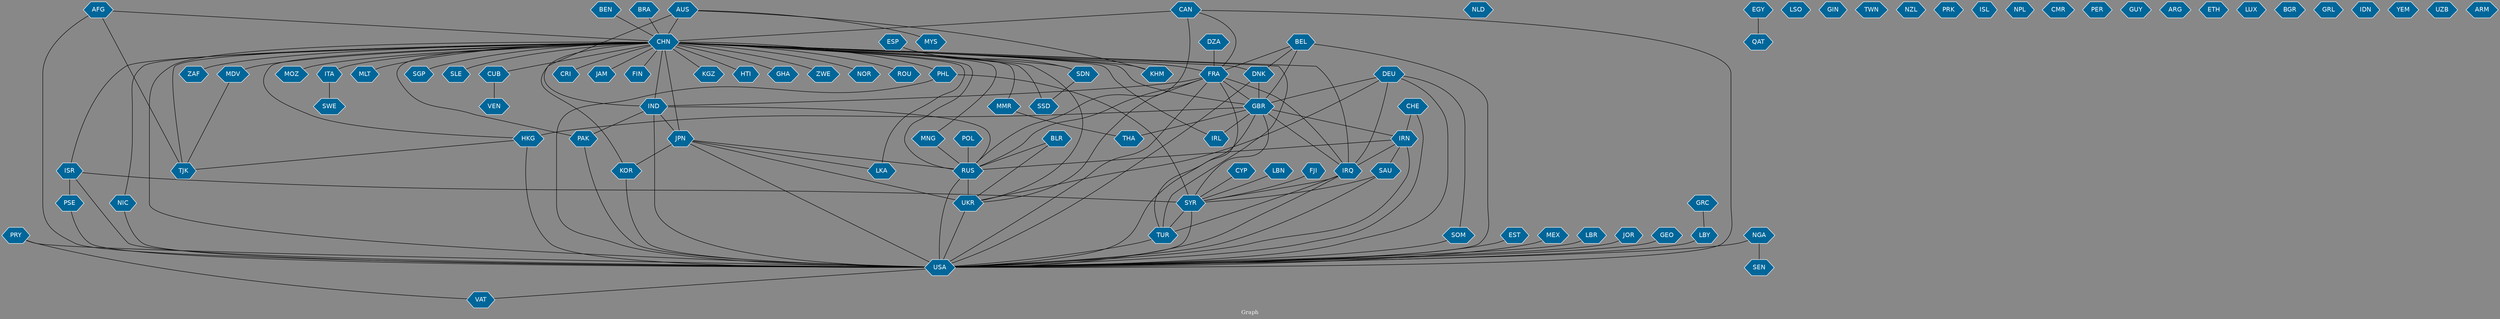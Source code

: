 // Countries together in item graph
graph {
	graph [bgcolor="#888888" fontcolor=white fontsize=12 label="Graph" outputorder=edgesfirst overlap=prism]
	node [color=white fillcolor="#006699" fontcolor=white fontname=Helvetica shape=hexagon style=filled]
	edge [arrowhead=open color=black fontcolor=white fontname=Courier fontsize=12]
		SYR [label=SYR]
		USA [label=USA]
		LBY [label=LBY]
		RUS [label=RUS]
		CHN [label=CHN]
		ISR [label=ISR]
		UKR [label=UKR]
		MDV [label=MDV]
		JPN [label=JPN]
		FRA [label=FRA]
		EST [label=EST]
		NLD [label=NLD]
		DNK [label=DNK]
		IND [label=IND]
		GBR [label=GBR]
		BEL [label=BEL]
		IRN [label=IRN]
		KOR [label=KOR]
		MEX [label=MEX]
		LKA [label=LKA]
		AFG [label=AFG]
		ESP [label=ESP]
		CAN [label=CAN]
		IRQ [label=IRQ]
		BLR [label=BLR]
		AUS [label=AUS]
		EGY [label=EGY]
		TUR [label=TUR]
		ZAF [label=ZAF]
		MYS [label=MYS]
		THA [label=THA]
		PAK [label=PAK]
		LBN [label=LBN]
		PHL [label=PHL]
		MOZ [label=MOZ]
		LSO [label=LSO]
		TJK [label=TJK]
		BRA [label=BRA]
		MLT [label=MLT]
		SWE [label=SWE]
		ITA [label=ITA]
		CHE [label=CHE]
		MNG [label=MNG]
		SGP [label=SGP]
		SLE [label=SLE]
		SSD [label=SSD]
		SDN [label=SDN]
		DEU [label=DEU]
		GIN [label=GIN]
		NGA [label=NGA]
		SAU [label=SAU]
		VAT [label=VAT]
		HKG [label=HKG]
		POL [label=POL]
		LBR [label=LBR]
		KHM [label=KHM]
		PSE [label=PSE]
		TWN [label=TWN]
		JOR [label=JOR]
		DZA [label=DZA]
		CRI [label=CRI]
		NZL [label=NZL]
		JAM [label=JAM]
		FIN [label=FIN]
		PRK [label=PRK]
		QAT [label=QAT]
		NIC [label=NIC]
		ISL [label=ISL]
		VEN [label=VEN]
		CUB [label=CUB]
		MMR [label=MMR]
		NPL [label=NPL]
		FJI [label=FJI]
		CMR [label=CMR]
		KGZ [label=KGZ]
		GEO [label=GEO]
		PER [label=PER]
		GUY [label=GUY]
		ARG [label=ARG]
		HTI [label=HTI]
		GHA [label=GHA]
		ZWE [label=ZWE]
		ETH [label=ETH]
		LUX [label=LUX]
		CYP [label=CYP]
		BGR [label=BGR]
		GRL [label=GRL]
		IDN [label=IDN]
		YEM [label=YEM]
		PRY [label=PRY]
		IRL [label=IRL]
		NOR [label=NOR]
		UZB [label=UZB]
		GRC [label=GRC]
		SEN [label=SEN]
		ARM [label=ARM]
		SOM [label=SOM]
		ROU [label=ROU]
		BEN [label=BEN]
			HKG -- USA [weight=2]
			JPN -- LKA [weight=1]
			SYR -- TUR [weight=3]
			BEN -- CHN [weight=1]
			GRC -- LBY [weight=1]
			USA -- VAT [weight=1]
			CHN -- HTI [weight=1]
			CAN -- USA [weight=3]
			CHN -- IRQ [weight=1]
			GBR -- IRN [weight=2]
			CHN -- TUR [weight=1]
			IND -- JPN [weight=3]
			PRY -- USA [weight=1]
			CHN -- DNK [weight=1]
			FRA -- IND [weight=1]
			DEU -- GBR [weight=1]
			NIC -- USA [weight=1]
			IND -- PAK [weight=4]
			AFG -- USA [weight=2]
			CAN -- RUS [weight=3]
			AFG -- TJK [weight=1]
			ESP -- SDN [weight=1]
			CHE -- USA [weight=1]
			MDV -- TJK [weight=1]
			CHN -- ZWE [weight=1]
			BEL -- FRA [weight=1]
			LBR -- USA [weight=5]
			LBY -- USA [weight=3]
			CHN -- ISR [weight=1]
			CHN -- ZAF [weight=1]
			SDN -- SSD [weight=3]
			CHN -- MDV [weight=9]
			TUR -- USA [weight=2]
			GBR -- THA [weight=1]
			CHN -- CRI [weight=1]
			SAU -- SYR [weight=1]
			CHN -- SDN [weight=1]
			AUS -- KHM [weight=1]
			FJI -- SYR [weight=1]
			MMR -- THA [weight=1]
			BEL -- USA [weight=1]
			NGA -- USA [weight=1]
			JPN -- USA [weight=4]
			EGY -- QAT [weight=1]
			CHN -- USA [weight=45]
			NGA -- SEN [weight=1]
			CHN -- MOZ [weight=1]
			CHN -- GBR [weight=8]
			CYP -- SYR [weight=1]
			BLR -- RUS [weight=2]
			IND -- USA [weight=8]
			CHN -- IND [weight=28]
			GBR -- HKG [weight=2]
			CHN -- GHA [weight=1]
			DZA -- FRA [weight=3]
			CAN -- CHN [weight=6]
			BLR -- UKR [weight=4]
			GBR -- IRL [weight=1]
			CHN -- JPN [weight=33]
			LBN -- SYR [weight=2]
			UKR -- USA [weight=8]
			PSE -- USA [weight=3]
			CHN -- MMR [weight=1]
			IRQ -- SYR [weight=2]
			CHN -- IRL [weight=1]
			CHN -- FRA [weight=3]
			ISR -- USA [weight=2]
			GEO -- USA [weight=1]
			BEL -- GBR [weight=1]
			GBR -- IRQ [weight=5]
			CHN -- ROU [weight=1]
			CHN -- CUB [weight=1]
			CHN -- NIC [weight=1]
			GBR -- SYR [weight=2]
			ITA -- SWE [weight=1]
			IRN -- RUS [weight=1]
			FRA -- USA [weight=2]
			ISR -- PSE [weight=7]
			PHL -- USA [weight=1]
			FRA -- GBR [weight=1]
			PAK -- USA [weight=1]
			IRN -- IRQ [weight=1]
			CHN -- LKA [weight=11]
			CHN -- KHM [weight=1]
			PRY -- VAT [weight=1]
			CHN -- ITA [weight=3]
			PHL -- SYR [weight=1]
			CHE -- IRN [weight=1]
			DEU -- IRQ [weight=1]
			CHN -- SGP [weight=1]
			MEX -- USA [weight=3]
			CHN -- MNG [weight=1]
			CHN -- SSD [weight=1]
			MNG -- RUS [weight=5]
			CAN -- FRA [weight=1]
			SOM -- USA [weight=2]
			CHN -- UKR [weight=1]
			RUS -- UKR [weight=44]
			KOR -- USA [weight=1]
			FRA -- RUS [weight=2]
			IRN -- USA [weight=5]
			IRN -- SAU [weight=1]
			POL -- RUS [weight=3]
			BRA -- CHN [weight=1]
			HKG -- TJK [weight=1]
			CHN -- KOR [weight=2]
			GBR -- USA [weight=8]
			CUB -- VEN [weight=2]
			CHN -- KGZ [weight=1]
			SYR -- USA [weight=20]
			DEU -- UKR [weight=2]
			CHN -- FIN [weight=1]
			DNK -- USA [weight=1]
			ISR -- SYR [weight=2]
			AFG -- CHN [weight=2]
			DNK -- GBR [weight=1]
			IRQ -- USA [weight=8]
			CHN -- MLT [weight=1]
			CHN -- PAK [weight=3]
			CHN -- TJK [weight=12]
			FRA -- IRQ [weight=4]
			JPN -- KOR [weight=2]
			FRA -- TUR [weight=1]
			IND -- RUS [weight=1]
			CHN -- JAM [weight=2]
			DEU -- SOM [weight=1]
			CHN -- PHL [weight=6]
			CHN -- RUS [weight=9]
			JPN -- UKR [weight=1]
			RUS -- USA [weight=8]
			JPN -- RUS [weight=3]
			DEU -- USA [weight=2]
			BEL -- DNK [weight=1]
			JOR -- USA [weight=1]
			CHN -- NOR [weight=1]
			CHN -- SLE [weight=2]
			AUS -- CHN [weight=3]
			IRQ -- TUR [weight=2]
			FRA -- UKR [weight=1]
			EST -- USA [weight=1]
			AUS -- IND [weight=1]
			AUS -- MYS [weight=1]
			CHN -- HKG [weight=2]
			SAU -- USA [weight=1]
}
